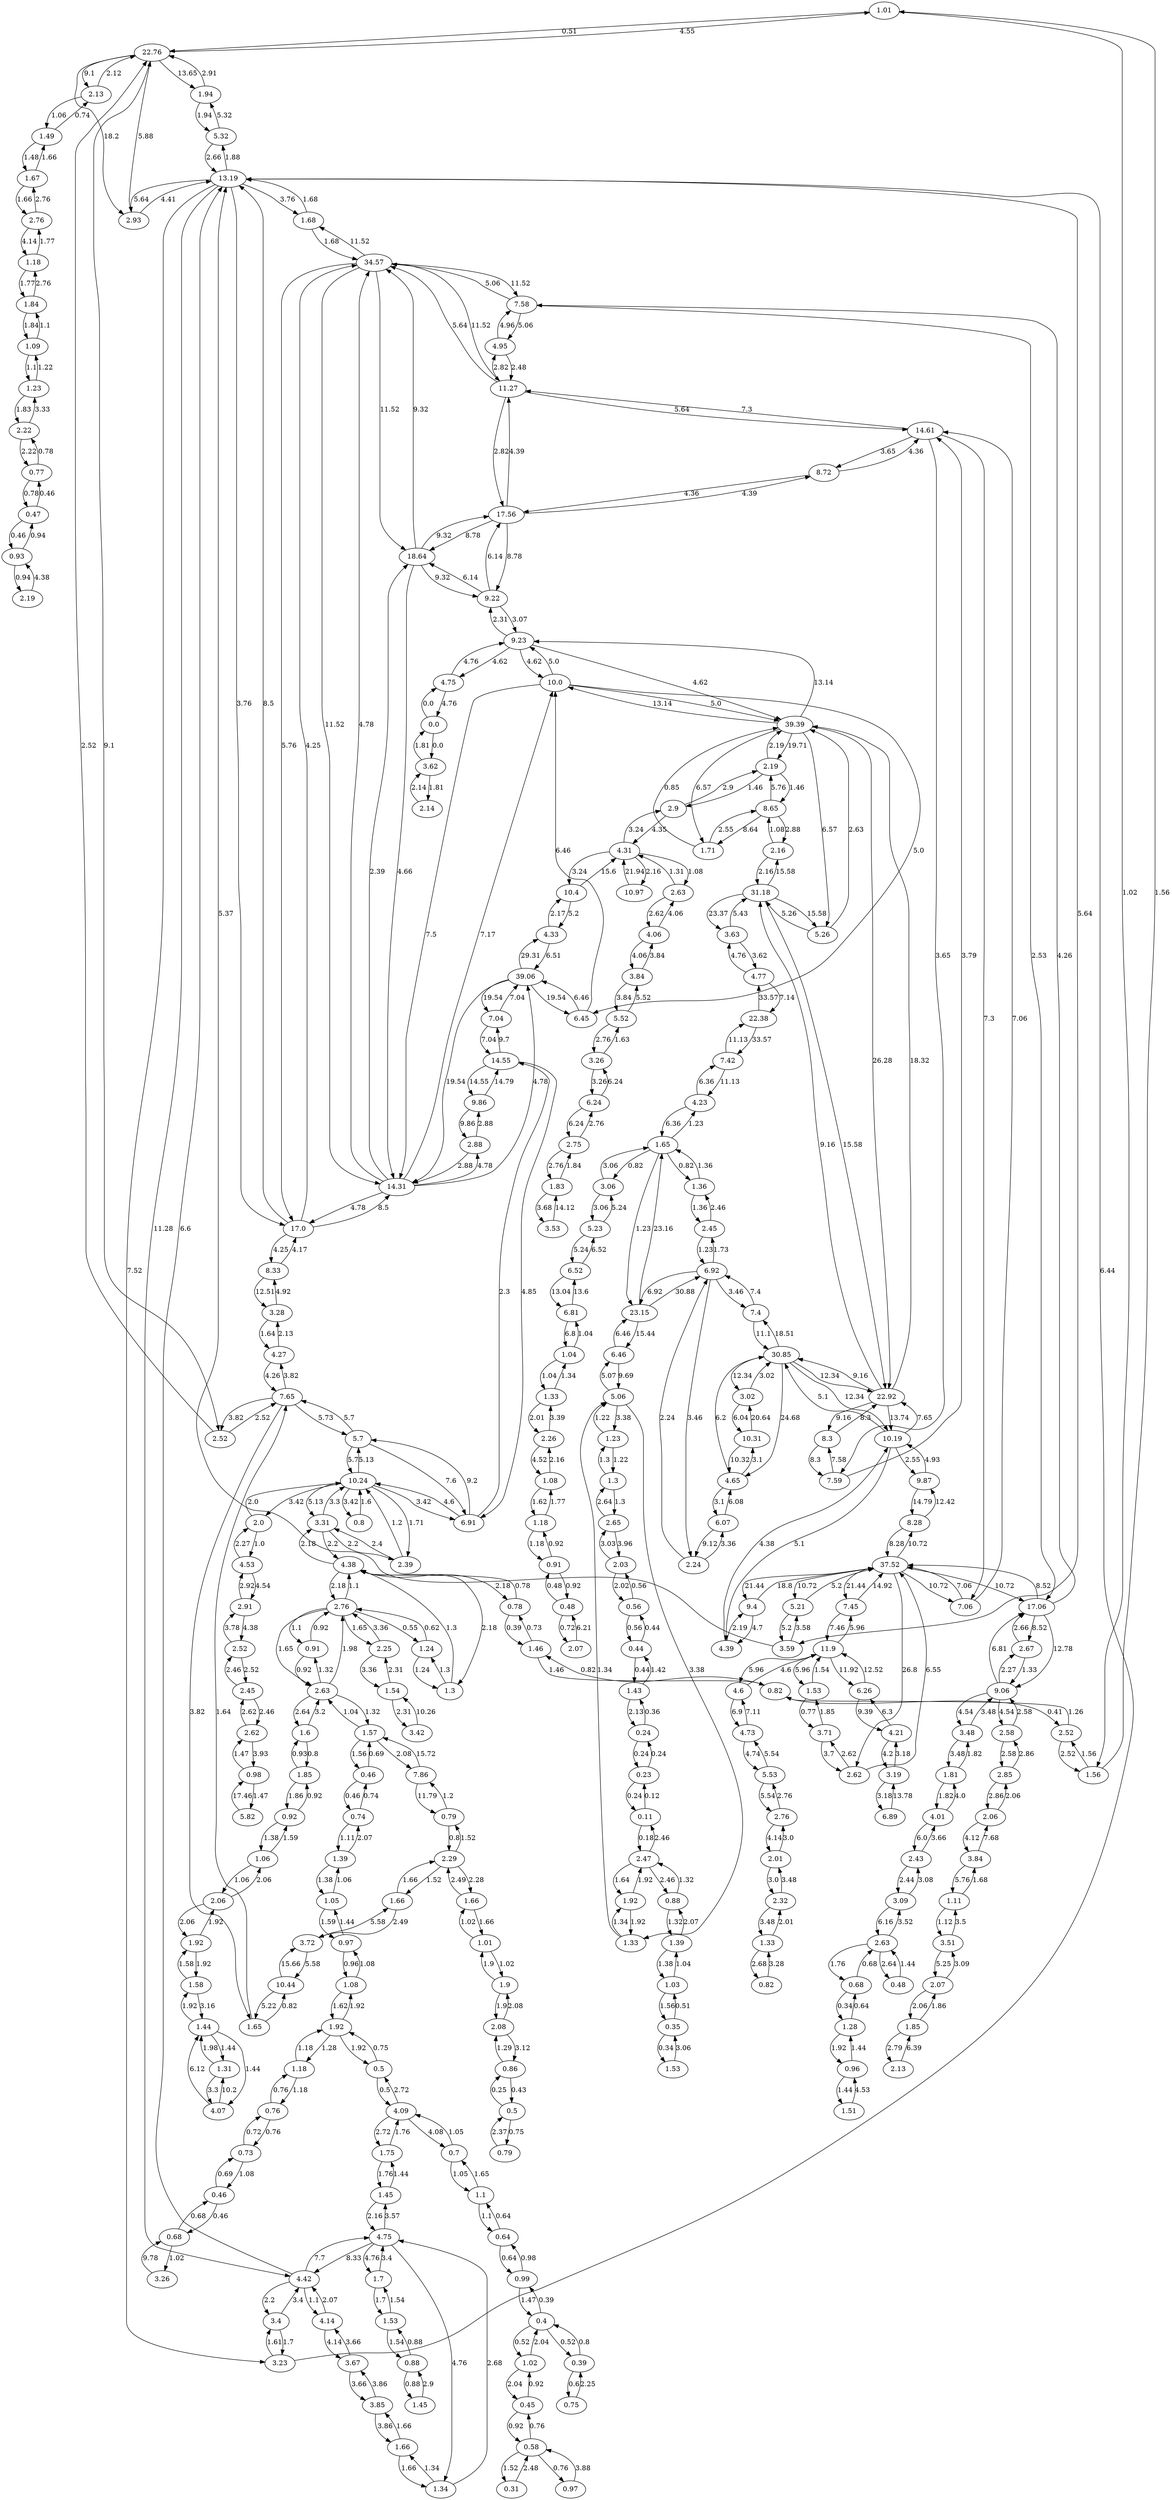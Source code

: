 strict digraph "" {
217 [label="1.01", exit="1.04", popularity=2, pos="-56.4,15455.7!"];
214 [label="0.11", exit="0.11", popularity=2, pos="13.17,15485.13!"];
212 [label="3.42", exit="4.05", popularity=1, pos="-90.39,15438.99!"];
213 [label="1.02", exit="1.01", popularity=2, pos="-141.99,15492.12!"];
210 [label="1.3", exit="1.33", popularity=2, pos="13.62,15472.89!"];
211 [label="1.68", exit="2.09", popularity=2, pos="-43.98,15457.02!"];
165 [label="0.48", exit="0.61", popularity=1, pos="-63.09,15482.46!"];
264 [label="2.76", exit="3.07", popularity=5, pos="-76.41,15448.53!"];
265 [label="4.73", exit="5.07", popularity=2, pos="-30.84,15477.12!"];
178 [label="1.75", exit="1.83", popularity=2, pos="-95.52,15473.52!"];
219 [label="0.73", exit="0.84", popularity=2, pos="-126.39,15471.45!"];
133 [label="2.88", exit="3.19", popularity=2, pos="-45.81,15450.81!"];
91 [label="0.44", exit="0.48", popularity=2, pos="27.36,15478.8!"];
131 [label="2.06", exit="2.21", popularity=2, pos="-106.92,15441.99!"];
130 [label="1.92", exit="1.99", popularity=2, pos="-109.95,15441.39!"];
137 [label="1.18", exit="1.14", popularity=2, pos="-67.5,15459.12!"];
136 [label="2.19", exit="2.33", popularity=3, pos="-31.59,15446.52!"];
129 [label="0.91", exit="1.07", popularity=2, pos="65.52,15466.17!"];
139 [label="3.48", exit="3.73", popularity=2, pos="-42.06,15465.21!"];
138 [label="0.8", exit="0.94", popularity=1, pos="-63.18,15449.49!"];
93 [label="2.63", exit="2.86", popularity=3, pos="-57.96,15480.36!"];
24 [label="7.4", exit="7.69", popularity=2, pos="-16.47,15458.1!"];
25 [label="0.0", exit="0.0", popularity=2, pos="-30.93,15453.6!"];
26 [label="3.19", exit="3.28", popularity=2, pos="-12.51,15476.01!"];
92 [label="9.4", exit="9.62", popularity=2, pos="-31.59,15456.09!"];
21 [label="1.33", exit="1.43", popularity=2, pos="38.1,15462.09!"];
22 [label="2.85", exit="2.9", popularity=2, pos="-49.26,15465.12!"];
23 [label="3.63", exit="3.75", popularity=2, pos="-19.11,15449.37!"];
160 [label="4.6", exit="4.61", popularity=2, pos="-28.74,15471.36!"];
198 [label="1.1", exit="1.2", popularity=2, pos="-114.15,15477.78!"];
28 [label="17.0", exit="19.02", popularity=4, pos="-44.82,15454.26!"];
29 [label="2.16", exit="2.41", popularity=2, pos="-28.29,15450.33!"];
94 [label="4.42", exit="4.55", popularity=4, pos="-54.09,15464.16!"];
289 [label="4.14", exit="4.09", popularity=2, pos="-57.18,15464.07!"];
288 [label="1.65", exit="1.77", popularity=4, pos="1.68,15458.61!"];
221 [label="0.76", exit="0.84", popularity=2, pos="-123.75,15471.96!"];
281 [label="4.75", exit="4.91", popularity=4, pos="-83.85,15469.05!"];
280 [label="2.22", exit="2.34", popularity=2, pos="-88.89,15465.57!"];
163 [label="5.32", exit="6.08", popularity=2, pos="-48.93,15456.75!"];
285 [label="0.79", exit="0.83", popularity=2, pos="-84.27,15455.4!"];
284 [label="10.0", exit="10.77", popularity=4, pos="-37.62,15450.3!"];
287 [label="0.68", exit="0.69", popularity=2, pos="-56.49,15482.85!"];
286 [label="2.0", exit="2.25", popularity=2, pos="-58.59,15446.16!"];
10 [label="1.53", exit="1.54", popularity=2, pos="-31.77,15467.58!"];
263 [label="1.81", exit="1.74", popularity=2, pos="-41.22,15467.01!"];
262 [label="10.31", exit="11.27", popularity=2, pos="-22.98,15452.94!"];
122 [label="5.7", exit="6.29", popularity=3, pos="-57.75,15450.27!"];
12 [label="5.52", exit="5.94", popularity=2, pos="-45.75,15432.93!"];
267 [label="0.48", exit="0.51", popularity=2, pos="70.29,15467.46!"];
266 [label="2.07", exit="2.49", popularity=1, pos="75.3,15467.7!"];
126 [label="14.61", exit="17.37", popularity=4, pos="-36.0,15455.22!"];
127 [label="1.65", exit="1.72", popularity=2, pos="-61.8,15452.25!"];
128 [label="3.71", exit="4.34", popularity=2, pos="-33.96,15465.78!"];
2 [label="3.02", exit="3.21", popularity=2, pos="-22.65,15454.29!"];
269 [label="5.23", exit="5.79", popularity=2, pos="10.29,15460.56!"];
268 [label="1.04", exit="1.07", popularity=2, pos="30.42,15461.55!"];
118 [label="1.31", exit="1.15", popularity=2, pos="-134.28,15437.94!"];
59 [label="2.75", exit="2.83", popularity=2, pos="-53.34,15425.4!"];
58 [label="2.07", exit="2.06", popularity=2, pos="-75.06,15478.65!"];
132 [label="1.58", exit="1.6", popularity=2, pos="-115.65,15442.02!"];
55 [label="2.63", exit="3.19", popularity=2, pos="-38.97,15439.47!"];
54 [label="4.06", exit="4.99", popularity=2, pos="-41.52,15438.54!"];
57 [label="0.82", exit="0.9", popularity=1, pos="-44.88,15495.51!"];
56 [label="3.84", exit="3.98", popularity=2, pos="-44.4,15435.81!"];
51 [label="0.23", exit="0.23", popularity=2, pos="22.65,15485.31!"];
50 [label="0.31", exit="0.31", popularity=1, pos="-183.3,15511.56!"];
53 [label="0.45", exit="0.46", popularity=2, pos="-155.49,15496.29!"];
52 [label="0.91", exit="1.06", popularity=2, pos="-80.34,15448.38!"];
298 [label="5.82", exit="5.93", popularity=1, pos="-61.92,15426.42!"];
299 [label="0.98", exit="1.02", popularity=2, pos="-59.76,15430.29!"];
296 [label="3.85", exit="3.96", popularity=2, pos="-66.45,15464.76!"];
297 [label="1.84", exit="2.08", popularity=2, pos="-74.34,15459.78!"];
294 [label="6.07", exit="6.55", popularity=2, pos="-18.36,15455.82!"];
295 [label="3.72", exit="4.02", popularity=2, pos="-67.17,15453.6!"];
292 [label="2.39", exit="2.24", popularity=2, pos="-61.95,15447.21!"];
293 [label="0.79", exit="0.85", popularity=1, pos="-131.28,15470.88!"];
290 [label="0.5", exit="0.57", popularity=2, pos="-105.99,15473.85!"];
146 [label="9.86", exit="10.84", popularity=2, pos="-48.21,15450.45!"];
199 [label="3.06", exit="3.28", popularity=2, pos="5.16,15459.39!"];
179 [label="0.99", exit="0.99", popularity=2, pos="-127.2,15483.33!"];
134 [label="0.46", exit="0.52", popularity=2, pos="-132.63,15468.57!"];
195 [label="1.01", exit="1.07", popularity=2, pos="-96.96,15460.98!"];
194 [label="2.91", exit="3.03", popularity=2, pos="-60.33,15442.59!"];
197 [label="4.33", exit="4.46", popularity=2, pos="-40.02,15446.79!"];
196 [label="18.64", exit="21.94", popularity=4, pos="-40.26,15452.94!"];
191 [label="34.57", exit="42.53", popularity=6, pos="-42.45,15454.5!"];
190 [label="2.9", exit="2.95", popularity=2, pos="-33.9,15444.57!"];
193 [label="0.74", exit="0.85", popularity=2, pos="-85.23,15458.1!"];
192 [label="22.76", exit="23.71", popularity=5, pos="-52.65,15454.62!"];
115 [label="4.09", exit="4.66", popularity=3, pos="-100.98,15473.79!"];
114 [label="2.19", exit="2.28", popularity=1, pos="-100.53,15477.75!"];
88 [label="1.53", exit="1.57", popularity=1, pos="34.17,15508.11!"];
89 [label="17.06", exit="18.26", popularity=4, pos="-40.11,15458.46!"];
274 [label="1.23", exit="1.35", popularity=2, pos="8.64,15473.25!"];
110 [label="4.38", exit="4.51", popularity=4, pos="-67.53,15448.08!"];
113 [label="1.09", exit="1.19", popularity=2, pos="-77.25,15460.86!"];
112 [label="1.66", exit="1.7", popularity=2, pos="-87.99,15459.06!"];
278 [label="39.39", exit="44.74", popularity=6, pos="-34.29,15451.08!"];
83 [label="2.93", exit="3.01", popularity=2, pos="-51.0,15456.09!"];
80 [label="2.45", exit="2.48", popularity=2, pos="-63.36,15437.58!"];
81 [label="2.13", exit="2.24", popularity=1, pos="-82.5,15484.11!"];
119 [label="3.51", exit="3.5", popularity=2, pos="-67.77,15474.87!"];
87 [label="9.23", exit="10.56", popularity=4, pos="-36.69,15452.22!"];
84 [label="8.65", exit="9.07", popularity=3, pos="-30.03,15448.29!"];
85 [label="1.18", exit="1.26", popularity=2, pos="59.31,15464.88!"];
117 [label="4.07", exit="3.65", popularity=2, pos="-135.72,15441.39!"];
140 [label="0.93", exit="1.01", popularity=2, pos="-94.86,15474.48!"];
108 [label="2.25", exit="2.14", popularity=2, pos="-82.62,15447.45!"];
256 [label="3.26", exit="3.3", popularity=2, pos="-47.94,15430.83!"];
206 [label="1.53", exit="1.64", popularity=2, pos="-85.83,15478.26!"];
226 [label="1.46", exit="1.54", popularity=2, pos="-67.95,15451.74!"];
257 [label="6.24", exit="6.8", popularity=2, pos="-50.4,15428.25!"];
35 [label="10.97", exit="11.54", popularity=1, pos="-34.35,15438.81!"];
3 [label="4.65", exit="4.51", popularity=3, pos="-21.78,15454.62!"];
7 [label="8.28", exit="9.5", popularity=2, pos="-31.74,15459.66!"];
170 [label="2.67", exit="1.64", popularity=2, pos="-41.61,15460.26!"];
300 [label="2.47", exit="2.42", popularity=3, pos="10.23,15482.1!"];
301 [label="1.28", exit="1.4", popularity=2, pos="-55.68,15485.37!"];
302 [label="5.53", exit="5.82", popularity=2, pos="-32.91,15479.25!"];
245 [label="1.23", exit="1.36", popularity=2, pos="-82.77,15463.17!"];
244 [label="4.31", exit="4.02", popularity=4, pos="-36.9,15441.69!"];
247 [label="6.45", exit="7.05", popularity=2, pos="-40.05,15449.82!"];
109 [label="1.43", exit="1.52", popularity=2, pos="27.99,15480.9!"];
241 [label="1.24", exit="1.28", popularity=2, pos="-73.77,15448.5!"];
240 [label="1.92", exit="2.48", popularity=2, pos="8.25,15477.51!"];
243 [label="2.24", exit="2.14", popularity=2, pos="-14.1,15456.63!"];
242 [label="1.45", exit="1.57", popularity=1, pos="-90.84,15485.82!"];
102 [label="4.95", exit="5.67", popularity=2, pos="-40.41,15456.15!"];
103 [label="0.24", exit="0.24", popularity=2, pos="27.69,15483.96!"];
100 [label="3.84", exit="3.97", popularity=2, pos="-58.23,15471.72!"];
101 [label="0.78", exit="0.82", popularity=2, pos="-68.01,15450.54!"];
249 [label="8.3", exit="8.78", popularity=2, pos="-29.19,15454.38!"];
248 [label="3.23", exit="3.52", popularity=2, pos="-52.2,15460.41!"];
104 [label="3.59", exit="3.58", popularity=2, pos="-43.17,15457.14!"];
105 [label="1.9", exit="2.05", popularity=2, pos="-103.68,15462.69!"];
39 [label="2.62", exit="2.65", popularity=2, pos="-35.64,15464.43!"];
38 [label="1.85", exit="1.94", popularity=2, pos="-79.23,15480.84!"];
33 [label="2.45", exit="2.63", popularity=2, pos="-7.41,15458.07!"];
31 [label="2.76", exit="2.83", popularity=2, pos="-37.29,15482.13!"];
30 [label="0.92", exit="0.97", popularity=2, pos="-97.5,15448.68!"];
37 [label="0.88", exit="0.97", popularity=2, pos="14.13,15487.98!"];
36 [label="1.36", exit="1.39", popularity=2, pos="-3.57,15457.44!"];
177 [label="2.08", exit="2.2", popularity=2, pos="-110.61,15464.49!"];
34 [label="1.11", exit="1.1", popularity=2, pos="-64.08,15472.98!"];
246 [label="23.15", exit="25.42", popularity=3, pos="-1.26,15462.48!"];
223 [label="6.26", exit="6.27", popularity=2, pos="-22.47,15474.66!"];
169 [label="3.53", exit="3.67", popularity=1, pos="-58.44,15420.66!"];
176 [label="1.85", exit="1.94", popularity=2, pos="-94.26,15449.85!"];
60 [label="8.72", exit="11.56", popularity=2, pos="-37.29,15453.87!"];
258 [label="11.27", exit="12.72", popularity=4, pos="-39.3,15454.95!"];
259 [label="4.21", exit="4.65", popularity=2, pos="-17.82,15476.46!"];
66 [label="1.08", exit="1.14", popularity=2, pos="49.65,15463.29!"];
67 [label="2.26", exit="2.45", popularity=2, pos="44.07,15462.51!"];
68 [label="1.03", exit="1.09", popularity=2, pos="25.14,15493.65!"];
253 [label="3.4", exit="3.51", popularity=2, pos="-52.14,15462.96!"];
250 [label="0.97", exit="1.04", popularity=2, pos="-100.98,15467.07!"];
251 [label="1.05", exit="1.01", popularity=2, pos="-94.68,15465.21!"];
173 [label="2.03", exit="1.89", popularity=2, pos="26.97,15472.68!"];
172 [label="1.34", exit="1.36", popularity=2, pos="-75.09,15466.26!"];
254 [label="4.75", exit="5.25", popularity=2, pos="-34.23,15453.33!"];
255 [label="0.35", exit="0.39", popularity=2, pos="30.99,15501.51!"];
222 [label="7.06", exit="7.67", popularity=2, pos="-37.32,15456.9!"];
271 [label="10.4", exit="10.47", popularity=2, pos="-37.59,15445.83!"];
180 [label="0.64", exit="0.65", popularity=2, pos="-122.76,15480.12!"];
107 [label="14.31", exit="17.42", popularity=6, pos="-42.84,15452.01!"];
182 [label="0.46", exit="0.47", popularity=2, pos="-86.61,15455.25!"];
183 [label="7.42", exit="8.28", popularity=2, pos="1.17,15450.15!"];
96 [label="4.53", exit="5.03", popularity=2, pos="-58.5,15444.12!"];
181 [label="2.29", exit="2.36", popularity=3, pos="-77.91,15457.11!"];
186 [label="7.65", exit="9.71", popularity=4, pos="-59.01,15452.82!"];
187 [label="1.33", exit="1.42", popularity=2, pos="-39.54,15494.28!"];
184 [label="0.7", exit="0.73", popularity=2, pos="-108.78,15475.38!"];
185 [label="0.77", exit="0.8", popularity=2, pos="-91.02,15468.63!"];
188 [label="9.87", exit="11.17", popularity=2, pos="-26.19,15457.89!"];
189 [label="1.06", exit="1.09", popularity=2, pos="-105.66,15444.39!"];
273 [label="6.89", exit="7.42", popularity=1, pos="-5.85,15474.9!"];
6 [label="0.97", exit="1.13", popularity=1, pos="-182.1,15502.08!"];
142 [label="3.67", exit="3.85", popularity=2, pos="-61.41,15464.13!"];
99 [label="6.91", exit="7.25", popularity=3, pos="-54.87,15448.35!"];
98 [label="2.65", exit="2.83", popularity=2, pos="19.89,15472.95!"];
168 [label="0.4", exit="0.43", popularity=3, pos="-129.6,15488.82!"];
8 [label="4.01", exit="4.07", popularity=2, pos="-40.59,15469.59!"];
229 [label="1.33", exit="1.27", popularity=2, pos="6.48,15474.24!"];
228 [label="7.04", exit="7.9", popularity=2, pos="-46.95,15447.72!"];
164 [label="6.92", exit="7.1", popularity=4, pos="-9.96,15457.47!"];
90 [label="5.21", exit="5.68", popularity=2, pos="-40.77,15457.8!"];
225 [label="10.44", exit="11.16", popularity=2, pos="-65.61,15451.38!"];
167 [label="10.19", exit="11.03", popularity=4, pos="-26.58,15455.58!"];
95 [label="11.9", exit="12.39", popularity=4, pos="-31.95,15469.26!"];
161 [label="3.62", exit="3.8", popularity=2, pos="-28.2,15453.66!"];
162 [label="8.33", exit="8.55", popularity=2, pos="-47.58,15454.08!"];
220 [label="0.5", exit="0.5", popularity=2, pos="-123.09,15468.18!"];
11 [label="13.19", exit="13.82", popularity=7, pos="-47.13,15456.78!"];
270 [label="3.26", exit="3.65", popularity=1, pos="-143.58,15463.89!"];
13 [label="22.92", exit="24.89", popularity=5, pos="-26.58,15453.99!"];
282 [label="1.56", exit="1.47", popularity=2, pos="-60.33,15456.3!"];
15 [label="6.81", exit="7.14", popularity=2, pos="24.3,15461.88!"];
14 [label="4.39", exit="4.84", popularity=2, pos="-29.37,15456.12!"];
17 [label="3.31", exit="3.22", popularity=3, pos="-64.17,15447.15!"];
16 [label="0.56", exit="0.6", popularity=2, pos="26.61,15475.68!"];
18 [label="2.52", exit="2.58", popularity=2, pos="-56.37,15453.63!"];
272 [label="39.06", exit="43.19", popularity=4, pos="-43.41,15448.95!"];
116 [label="1.44", exit="1.49", popularity=3, pos="-126.81,15440.07!"];
111 [label="2.06", exit="2.25", popularity=2, pos="-53.4,15467.04!"];
204 [label="2.52", exit="2.82", popularity=2, pos="-62.67,15440.46!"];
151 [label="17.56", exit="21.22", popularity=4, pos="-38.43,15453.39!"];
150 [label="0.82", exit="0.88", popularity=2, pos="-65.16,15454.17!"];
153 [label="6.46", exit="6.83", popularity=2, pos="-1.59,15466.98!"];
276 [label="7.58", exit="8.11", popularity=3, pos="-41.52,15457.41!"];
154 [label="5.06", exit="5.39", popularity=3, pos="2.49,15470.49!"];
157 [label="31.18", exit="34.26", popularity=4, pos="-25.92,15451.56!"];
156 [label="30.85", exit="32.79", popularity=5, pos="-24.69,15455.34!"];
159 [label="1.49", exit="1.5", popularity=2, pos="-55.62,15459.0!"];
158 [label="1.39", exit="1.61", popularity=2, pos="16.74,15492.36!"];
62 [label="0.39", exit="0.43", popularity=2, pos="-132.36,15494.1!"];
277 [label="2.13", exit="2.18", popularity=2, pos="-55.05,15457.05!"];
82 [label="1.94", exit="2.12", popularity=2, pos="-50.37,15455.97!"];
238 [label="0.86", exit="0.9", popularity=2, pos="-119.64,15467.07!"];
239 [label="1.83", exit="1.92", popularity=2, pos="-57.57,15424.62!"];
279 [label="0.75", exit="0.82", popularity=1, pos="-125.31,15497.19!"];
234 [label="1.08", exit="1.2", popularity=2, pos="-105.63,15469.38!"];
235 [label="14.55", exit="16.06", popularity=3, pos="-52.14,15448.23!"];
236 [label="0.47", exit="0.49", popularity=2, pos="-92.43,15471.03!"];
230 [label="2.62", exit="2.64", popularity=2, pos="-61.98,15433.62!"];
231 [label="2.32", exit="2.59", popularity=2, pos="-38.4,15489.66!"];
232 [label="5.26", exit="5.8", popularity=2, pos="-31.56,15450.3!"];
233 [label="1.6", exit="1.73", popularity=2, pos="-92.16,15450.33!"];
123 [label="7.45", exit="8.81", popularity=2, pos="-31.2,15463.8!"];
48 [label="7.59", exit="8.44", popularity=2, pos="-33.33,15455.55!"];
49 [label="9.22", exit="10.3", popularity=3, pos="-37.41,15452.4!"];
46 [label="0.58", exit="0.6", popularity=3, pos="-168.3,15500.37!"];
47 [label="2.58", exit="2.35", popularity=2, pos="-46.14,15463.23!"];
44 [label="2.14", exit="1.9", popularity=1, pos="-27.12,15453.39!"];
45 [label="0.88", exit="0.94", popularity=2, pos="-88.41,15482.34!"];
42 [label="22.38", exit="24.21", popularity=2, pos="-6.27,15451.53!"];
43 [label="4.23", exit="4.48", popularity=2, pos="2.46,15454.41!"];
40 [label="9.06", exit="11.93", popularity=4, pos="-42.78,15461.76!"];
41 [label="4.77", exit="5.14", popularity=2, pos="-15.06,15449.46!"];
1 [label="2.63", exit="2.83", popularity=4, pos="-84.03,15450.84!"];
5 [label="1.39", exit="1.55", popularity=2, pos="-89.91,15462.21!"];
9 [label="2.01", exit="2.15", popularity=2, pos="-39.93,15484.92!"];
201 [label="1.45", exit="1.51", popularity=2, pos="-88.62,15471.6!"];
147 [label="2.52", exit="2.57", popularity=2, pos="-63.21,15455.16!"];
144 [label="1.7", exit="1.74", popularity=2, pos="-83.58,15475.38!"];
145 [label="37.52", exit="39.59", popularity=7, pos="-37.14,15459.24!"];
205 [label="2.76", exit="2.76", popularity=2, pos="-61.41,15460.23!"];
143 [label="1.67", exit="1.78", popularity=2, pos="-58.17,15460.53!"];
207 [label="4.27", exit="4.59", popularity=2, pos="-56.31,15453.21!"];
141 [label="1.54", exit="1.59", popularity=2, pos="-85.5,15443.1!"];
209 [label="1.92", exit="2.06", popularity=3, pos="-111.42,15472.59!"];
208 [label="1.3", exit="1.35", popularity=2, pos="-70.77,15448.26!"];
148 [label="1.71", exit="1.79", popularity=2, pos="-33.45,15449.73!"];
149 [label="3.28", exit="3.4", popularity=2, pos="-52.68,15453.57!"];
77 [label="3.09", exit="3.2", popularity=2, pos="-49.5,15476.22!"];
76 [label="1.66", exit="1.75", popularity=2, pos="-74.22,15455.04!"];
75 [label="1.18", exit="1.26", popularity=2, pos="-119.1,15472.95!"];
74 [label="10.24", exit="10.73", popularity=6, pos="-59.19,15447.6!"];
73 [label="1.57", exit="1.68", popularity=3, pos="-86.46,15453.03!"];
72 [label="7.86", exit="8.24", popularity=2, pos="-90.51,15454.56!"];
71 [label="1.66", exit="1.42", popularity=2, pos="-71.61,15465.6!"];
78 [label="6.52", exit="6.85", popularity=2, pos="15.54,15461.82!"];
121 [label="1.51", exit="1.63", popularity=1, pos="-58.29,15495.09!"];
260 [label="0.96", exit="1.02", popularity=2, pos="-53.73,15489.06!"];
124 [label="2.43", exit="2.55", popularity=2, pos="-43.74,15473.31!"];
125 [label="0.68", exit="0.72", popularity=2, pos="-134.97,15466.14!"];
217 -> 282  [layer=6, length="1.474", travel_time=2, travelers="0.51", label="1.02"];
217 -> 192  [layer=6, length="1.447", travel_time=1, travelers="0.51", label="0.51"];
214 -> 300  [layer=2, length="1.565", travel_time=3, travelers="0.06", label="0.18"];
214 -> 51  [layer=2, length="3.515", travel_time=2, travelers="0.06", label="0.12"];
212 -> 141  [layer=4, length="2.368", travel_time=3, travelers="3.42", label="10.26"];
213 -> 168  [layer=8, length="4.753", travel_time=4, travelers="0.51", label="2.04"];
213 -> 53  [layer=8, length="5.238", travel_time=4, travelers="0.51", label="2.04"];
210 -> 98  [layer=2, length="2.325", travel_time=2, travelers="0.65", label="1.3"];
210 -> 274  [layer=2, length="1.851", travel_time=2, travelers="0.65", label="1.3"];
211 -> 11  [layer=1, length="1.171", travel_time=2, travelers="0.84", label="1.68"];
211 -> 191  [layer=1, length="1.093", travel_time=2, travelers="0.84", label="1.68"];
165 -> 93  [layer=9, length="2.055", travel_time=3, travelers="0.48", label="1.44"];
264 -> 1  [layer=10, length="2.952", travel_time=3, travelers="0.55", label="1.65"];
264 -> 108  [layer=4, length="2.337", travel_time=3, travelers="0.55", label="1.65"];
264 -> 241  [layer=4, length="0.979", travel_time=1, travelers="0.55", label="0.55"];
264 -> 110  [layer=10, length="3.296", travel_time=2, travelers="0.55", label="1.1"];
264 -> 52  [layer=4, length="1.458", travel_time=2, travelers="0.55", label="1.1"];
265 -> 302  [layer=10, length="1.101", travel_time=2, travelers="2.37", label="4.74"];
265 -> 160  [layer=10, length="2.273", travel_time=3, travelers="2.37", label="7.11"];
178 -> 201  [layer=8, length="2.655", travel_time=2, travelers="0.88", label="1.76"];
178 -> 115  [layer=8, length="2.027", travel_time=2, travelers="0.88", label="1.76"];
219 -> 221  [layer=10, length="0.997", travel_time=2, travelers="0.36", label="0.72"];
219 -> 134  [layer=10, length="2.548", travel_time=3, travelers="0.36", label="1.08"];
133 -> 146  [layer=10, length="0.9", travel_time=2, travelers="1.44", label="2.88"];
133 -> 107  [layer=10, length="1.188", travel_time=2, travelers="1.44", label="2.88"];
91 -> 109  [layer=2, length="0.813", travel_time=2, travelers="0.22", label="0.44"];
91 -> 16  [layer=2, length="1.19", travel_time=2, travelers="0.22", label="0.44"];
131 -> 130  [layer=10, length="1.145", travel_time=2, travelers="1.03", label="2.06"];
131 -> 189  [layer=10, length="1.005", travel_time=2, travelers="1.03", label="2.06"];
130 -> 132  [layer=10, length="2.126", travel_time=2, travelers="0.96", label="1.92"];
130 -> 131  [layer=10, length="1.145", travel_time=2, travelers="0.96", label="1.92"];
137 -> 297  [layer=1, length="2.548", travel_time=3, travelers="0.59", label="1.77"];
137 -> 205  [layer=1, length="2.295", travel_time=3, travelers="0.59", label="1.77"];
136 -> 278  [layer=9, length="1.965", travel_time=3, travelers="0.73", label="2.19"];
136 -> 190  [layer=9, length="1.121", travel_time=2, travelers="0.73", label="1.46"];
136 -> 84  [layer=9, length="0.875", travel_time=2, travelers="0.73", label="1.46"];
129 -> 267  [layer=4, length="1.832", travel_time=2, travelers="0.46", label="0.92"];
129 -> 85  [layer=4, length="2.351", travel_time=2, travelers="0.46", label="0.92"];
139 -> 263  [layer=9, length="0.737", travel_time=2, travelers="1.74", label="3.48"];
139 -> 40  [layer=9, length="1.307", travel_time=2, travelers="1.74", label="3.48"];
138 -> 74  [layer=4, length="1.637", travel_time=2, travelers="0.8", label="1.6"];
93 -> 77  [layer=9, length="3.492", travel_time=4, travelers="0.88", label="3.52"];
93 -> 165  [layer=9, length="2.055", travel_time=3, travelers="0.88", label="2.64"];
93 -> 287  [layer=9, length="1.072", travel_time=2, travelers="0.88", label="1.76"];
24 -> 164  [layer=2, length="2.425", travel_time=2, travelers="3.7", label="7.4"];
24 -> 156  [layer=2, length="3.214", travel_time=3, travelers="3.7", label="11.1"];
25 -> 161  [layer=4, length="1.013", travel_time=1, travelers="0.0", label="0.0"];
25 -> 254  [layer=4, length="1.228", travel_time=2, travelers="0.0", label="0.0"];
26 -> 259  [layer=11, length="1.976", travel_time=2, travelers="1.59", label="3.18"];
26 -> 273  [layer=11, length="2.503", travel_time=2, travelers="1.59", label="3.18"];
92 -> 145  [layer=8, length="2.366", travel_time=4, travelers="4.7", label="18.8"];
92 -> 14  [layer=8, length="0.823", travel_time=1, travelers="4.7", label="4.7"];
21 -> 268  [layer=4, length="2.854", travel_time=2, travelers="0.67", label="1.34"];
21 -> 67  [layer=4, length="2.219", travel_time=3, travelers="0.67", label="2.01"];
22 -> 47  [layer=9, length="1.353", travel_time=2, travelers="1.43", label="2.86"];
22 -> 111  [layer=9, length="1.692", travel_time=2, travelers="1.43", label="2.86"];
23 -> 157  [layer=7, length="2.652", travel_time=3, travelers="1.81", label="5.43"];
23 -> 41  [layer=7, length="1.502", travel_time=2, travelers="1.81", label="3.62"];
160 -> 95  [layer=10, length="1.422", travel_time=2, travelers="2.3", label="4.6"];
160 -> 265  [layer=10, length="2.273", travel_time=3, travelers="2.3", label="6.9"];
198 -> 180  [layer=8, length="3.308", travel_time=2, travelers="0.55", label="1.1"];
198 -> 184  [layer=8, length="2.181", travel_time=3, travelers="0.55", label="1.65"];
28 -> 11  [layer=7, length="1.268", travel_time=2, travelers="4.25", label="8.5"];
28 -> 191  [layer=2, length="0.883", travel_time=1, travelers="4.25", label="4.25"];
28 -> 107  [layer=7, length="1.111", travel_time=2, travelers="4.25", label="8.5"];
28 -> 162  [layer=2, length="1.026", travel_time=1, travelers="4.25", label="4.25"];
29 -> 157  [layer=9, length="0.99", travel_time=2, travelers="1.08", label="2.16"];
29 -> 84  [layer=9, length="0.994", travel_time=1, travelers="1.08", label="1.08"];
94 -> 289  [layer=7, length="1.146", travel_time=1, travelers="1.1", label="1.1"];
94 -> 253  [layer=7, length="0.849", travel_time=2, travelers="1.1", label="2.2"];
94 -> 11  [layer=8, length="3.76", travel_time=6, travelers="1.1", label="6.6"];
94 -> 281  [layer=8, length="11.179", travel_time=7, travelers="1.1", label="7.7"];
289 -> 142  [layer=7, length="1.569", travel_time=2, travelers="2.07", label="4.14"];
289 -> 94  [layer=7, length="1.146", travel_time=1, travelers="2.07", label="2.07"];
288 -> 246  [layer=7, length="1.802", travel_time=3, travelers="0.41", label="1.23"];
288 -> 199  [layer=6, length="1.322", travel_time=2, travelers="0.41", label="0.82"];
288 -> 36  [layer=6, length="1.994", travel_time=2, travelers="0.41", label="0.82"];
288 -> 43  [layer=7, length="1.584", travel_time=3, travelers="0.41", label="1.23"];
221 -> 75  [layer=10, length="1.763", travel_time=2, travelers="0.38", label="0.76"];
221 -> 219  [layer=10, length="0.997", travel_time=2, travelers="0.38", label="0.76"];
281 -> 201  [layer=8, length="2.005", travel_time=3, travelers="1.19", label="3.57"];
281 -> 144  [layer=7, length="2.349", travel_time=4, travelers="1.19", label="4.76"];
281 -> 172  [layer=7, length="3.408", travel_time=4, travelers="1.19", label="4.76"];
281 -> 94  [layer=8, length="11.179", travel_time=7, travelers="1.19", label="8.33"];
280 -> 245  [layer=1, length="2.437", travel_time=3, travelers="1.11", label="3.33"];
280 -> 185  [layer=1, length="1.382", travel_time=2, travelers="1.11", label="2.22"];
163 -> 11  [layer=1, length="0.668", travel_time=1, travelers="2.66", label="2.66"];
163 -> 82  [layer=1, length="0.608", travel_time=2, travelers="2.66", label="5.32"];
285 -> 181  [layer=2, length="2.442", travel_time=2, travelers="0.4", label="0.8"];
285 -> 72  [layer=2, length="2.334", travel_time=3, travelers="0.4", label="1.2"];
284 -> 278  [layer=7, length="1.268", travel_time=2, travelers="2.5", label="5.0"];
284 -> 247  [layer=4, length="0.919", travel_time=2, travelers="2.5", label="5.0"];
284 -> 87  [layer=4, length="0.791", travel_time=2, travelers="2.5", label="5.0"];
284 -> 107  [layer=7, length="2.036", travel_time=3, travelers="2.5", label="7.5"];
287 -> 301  [layer=9, length="0.982", travel_time=1, travelers="0.34", label="0.34"];
287 -> 93  [layer=9, length="1.072", travel_time=2, travelers="0.34", label="0.68"];
286 -> 74  [layer=4, length="0.579", travel_time=2, travelers="1.0", label="2.0"];
286 -> 96  [layer=4, length="0.757", travel_time=1, travelers="1.0", label="1.0"];
10 -> 128  [layer=10, length="1.051", travel_time=1, travelers="0.77", label="0.77"];
10 -> 95  [layer=10, length="0.627", travel_time=2, travelers="0.77", label="1.54"];
263 -> 8  [layer=9, length="0.985", travel_time=2, travelers="0.91", label="1.82"];
263 -> 139  [layer=9, length="0.737", travel_time=2, travelers="0.91", label="1.82"];
262 -> 3  [layer=4, length="0.766", travel_time=2, travelers="5.16", label="10.32"];
262 -> 2  [layer=3, length="0.516", travel_time=4, travelers="5.16", label="20.64"];
122 -> 99  [layer=3, length="1.283", travel_time=4, travelers="1.9", label="7.6"];
122 -> 74  [layer=4, length="1.125", travel_time=3, travelers="1.9", label="5.7"];
122 -> 186  [layer=4, length="1.055", travel_time=3, travelers="1.9", label="5.7"];
12 -> 56  [layer=9, length="1.179", travel_time=2, travelers="2.76", label="5.52"];
12 -> 256  [layer=9, length="1.125", travel_time=1, travelers="2.76", label="2.76"];
267 -> 129  [layer=4, length="1.832", travel_time=2, travelers="0.24", label="0.48"];
267 -> 266  [layer=4, length="1.86", travel_time=3, travelers="0.24", label="0.72"];
266 -> 267  [layer=4, length="1.86", travel_time=3, travelers="2.07", label="6.21"];
126 -> 60  [layer=10, length="0.693", travel_time=1, travelers="3.65", label="3.65"];
126 -> 258  [layer=2, length="1.228", travel_time=2, travelers="3.65", label="7.3"];
126 -> 222  [layer=10, length="0.792", travel_time=2, travelers="3.65", label="7.3"];
126 -> 48  [layer=2, length="0.998", travel_time=1, travelers="3.65", label="3.65"];
127 -> 225  [layer=2, length="1.449", travel_time=1, travelers="0.82", label="0.82"];
127 -> 186  [layer=2, length="1.056", travel_time=2, travelers="0.82", label="1.64"];
128 -> 10  [layer=10, length="1.051", travel_time=1, travelers="1.85", label="1.85"];
128 -> 39  [layer=10, length="0.799", travel_time=2, travelers="1.85", label="3.7"];
2 -> 262  [layer=3, length="0.516", travel_time=4, travelers="1.51", label="6.04"];
2 -> 156  [layer=8, length="0.851", travel_time=2, travelers="1.51", label="3.02"];
269 -> 199  [layer=6, length="1.951", travel_time=2, travelers="2.62", label="5.24"];
269 -> 78  [layer=6, length="2.002", travel_time=2, travelers="2.62", label="5.24"];
268 -> 15  [layer=4, length="2.272", travel_time=2, travelers="0.52", label="1.04"];
268 -> 21  [layer=4, length="2.854", travel_time=2, travelers="0.52", label="1.04"];
118 -> 117  [layer=10, length="1.386", travel_time=5, travelers="0.66", label="3.3"];
118 -> 116  [layer=10, length="2.88", travel_time=3, travelers="0.66", label="1.98"];
59 -> 239  [layer=9, length="1.595", travel_time=2, travelers="1.38", label="2.76"];
59 -> 257  [layer=9, length="1.518", travel_time=2, travelers="1.38", label="2.76"];
58 -> 38  [layer=9, length="1.746", travel_time=2, travelers="1.03", label="2.06"];
58 -> 119  [layer=9, length="3.044", travel_time=3, travelers="1.03", label="3.09"];
132 -> 130  [layer=10, length="2.126", travel_time=2, travelers="0.79", label="1.58"];
132 -> 116  [layer=10, length="4.2", travel_time=4, travelers="0.79", label="3.16"];
55 -> 244  [layer=9, length="1.126", travel_time=1, travelers="1.31", label="1.31"];
55 -> 54  [layer=9, length="1.007", travel_time=2, travelers="1.31", label="2.62"];
54 -> 55  [layer=9, length="1.007", travel_time=2, travelers="2.03", label="4.06"];
54 -> 56  [layer=9, length="1.471", travel_time=2, travelers="2.03", label="4.06"];
57 -> 187  [layer=10, length="2.032", travel_time=4, travelers="0.82", label="3.28"];
56 -> 54  [layer=9, length="1.471", travel_time=2, travelers="1.92", label="3.84"];
56 -> 12  [layer=9, length="1.179", travel_time=2, travelers="1.92", label="3.84"];
51 -> 103  [layer=2, length="1.934", travel_time=2, travelers="0.12", label="0.24"];
51 -> 214  [layer=2, length="3.515", travel_time=2, travelers="0.12", label="0.24"];
50 -> 46  [layer=8, length="6.937", travel_time=8, travelers="0.31", label="2.48"];
53 -> 46  [layer=8, length="4.984", travel_time=4, travelers="0.23", label="0.92"];
53 -> 213  [layer=8, length="5.238", travel_time=4, travelers="0.23", label="0.92"];
52 -> 1  [layer=4, length="1.644", travel_time=2, travelers="0.46", label="0.92"];
52 -> 264  [layer=4, length="1.458", travel_time=2, travelers="0.46", label="0.92"];
298 -> 299  [layer=4, length="1.643", travel_time=3, travelers="5.82", label="17.46"];
299 -> 230  [layer=4, length="1.484", travel_time=3, travelers="0.49", label="1.47"];
299 -> 298  [layer=4, length="1.643", travel_time=3, travelers="0.49", label="1.47"];
296 -> 142  [layer=7, length="1.883", travel_time=2, travelers="1.93", label="3.86"];
296 -> 71  [layer=7, length="1.938", travel_time=2, travelers="1.93", label="3.86"];
297 -> 137  [layer=1, length="2.548", travel_time=3, travelers="0.92", label="2.76"];
297 -> 113  [layer=1, length="1.151", travel_time=2, travelers="0.92", label="1.84"];
294 -> 3  [layer=6, length="1.344", travel_time=2, travelers="3.04", label="6.08"];
294 -> 243  [layer=6, length="1.608", travel_time=3, travelers="3.04", label="9.12"];
295 -> 76  [layer=2, length="2.668", travel_time=3, travelers="1.86", label="5.58"];
295 -> 225  [layer=2, length="1.006", travel_time=3, travelers="1.86", label="5.58"];
292 -> 74  [layer=4, length="1.034", travel_time=1, travelers="1.2", label="1.2"];
292 -> 17  [layer=4, length="0.824", travel_time=2, travelers="1.2", label="2.4"];
293 -> 220  [layer=2, length="3.197", travel_time=3, travelers="0.79", label="2.37"];
290 -> 115  [layer=8, length="1.858", travel_time=2, travelers="0.25", label="0.5"];
290 -> 209  [layer=8, length="2.067", travel_time=3, travelers="0.25", label="0.75"];
146 -> 133  [layer=10, length="0.9", travel_time=2, travelers="4.93", label="9.86"];
146 -> 235  [layer=10, length="1.673", travel_time=3, travelers="4.93", label="14.79"];
199 -> 288  [layer=6, length="1.322", travel_time=2, travelers="1.53", label="3.06"];
199 -> 269  [layer=6, length="1.951", travel_time=2, travelers="1.53", label="3.06"];
179 -> 180  [layer=8, length="2.031", travel_time=2, travelers="0.49", label="0.98"];
179 -> 168  [layer=8, length="2.221", travel_time=3, travelers="0.49", label="1.47"];
134 -> 125  [layer=10, length="1.251", travel_time=2, travelers="0.23", label="0.46"];
134 -> 219  [layer=10, length="2.548", travel_time=3, travelers="0.23", label="0.69"];
195 -> 112  [layer=2, length="3.401", travel_time=2, travelers="0.51", label="1.02"];
195 -> 105  [layer=2, length="2.571", travel_time=2, travelers="0.51", label="1.02"];
194 -> 204  [layer=4, length="1.173", travel_time=3, travelers="1.46", label="4.38"];
194 -> 96  [layer=4, length="0.885", travel_time=2, travelers="1.46", label="2.92"];
197 -> 271  [layer=11, length="0.969", travel_time=1, travelers="2.17", label="2.17"];
197 -> 272  [layer=11, length="1.49", travel_time=3, travelers="2.17", label="6.51"];
196 -> 151  [layer=10, length="0.699", travel_time=2, travelers="4.66", label="9.32"];
196 -> 191  [layer=1, length="0.997", travel_time=2, travelers="4.66", label="9.32"];
196 -> 107  [layer=10, length="1.017", travel_time=1, travelers="4.66", label="4.66"];
196 -> 49  [layer=1, length="1.076", travel_time=2, travelers="4.66", label="9.32"];
191 -> 211  [layer=1, length="1.093", travel_time=2, travelers="5.76", label="11.52"];
191 -> 196  [layer=1, length="0.997", travel_time=2, travelers="5.76", label="11.52"];
191 -> 28  [layer=2, length="0.883", travel_time=1, travelers="5.76", label="5.76"];
191 -> 258  [layer=2, length="1.18", travel_time=2, travelers="5.76", label="11.52"];
191 -> 276  [layer=11, length="1.133", travel_time=2, travelers="5.76", label="11.52"];
191 -> 107  [layer=11, length="0.935", travel_time=2, travelers="5.76", label="11.52"];
190 -> 244  [layer=9, length="1.542", travel_time=3, travelers="1.45", label="4.35"];
190 -> 136  [layer=9, length="1.121", travel_time=2, travelers="1.45", label="2.9"];
193 -> 182  [layer=10, length="1.174", travel_time=2, travelers="0.37", label="0.74"];
193 -> 5  [layer=10, length="2.309", travel_time=3, travelers="0.37", label="1.11"];
192 -> 82  [layer=1, length="0.983", travel_time=3, travelers="4.55", label="13.65"];
192 -> 217  [layer=6, length="1.447", travel_time=1, travelers="4.55", label="4.55"];
192 -> 83  [layer=6, length="0.82", travel_time=4, travelers="4.55", label="18.2"];
192 -> 18  [layer=4, length="1.427", travel_time=2, travelers="4.55", label="9.1"];
192 -> 277  [layer=1, length="1.266", travel_time=2, travelers="4.55", label="9.1"];
115 -> 290  [layer=8, length="1.858", travel_time=2, travelers="1.36", label="2.72"];
115 -> 184  [layer=8, length="2.951", travel_time=3, travelers="1.36", label="4.08"];
115 -> 178  [layer=8, length="2.027", travel_time=2, travelers="1.36", label="2.72"];
114 -> 140  [layer=1, length="2.427", travel_time=2, travelers="2.19", label="4.38"];
88 -> 255  [layer=2, length="2.716", travel_time=2, travelers="1.53", label="3.06"];
89 -> 145  [layer=11, length="1.139", travel_time=2, travelers="4.26", label="8.52"];
89 -> 40  [layer=9, length="1.574", travel_time=3, travelers="4.26", label="12.78"];
89 -> 276  [layer=11, length="0.652", travel_time=1, travelers="4.26", label="4.26"];
89 -> 170  [layer=9, length="0.869", travel_time=2, travelers="4.26", label="8.52"];
274 -> 154  [layer=2, length="2.499", travel_time=2, travelers="0.61", label="1.22"];
274 -> 210  [layer=2, length="1.851", travel_time=2, travelers="0.61", label="1.22"];
110 -> 208  [layer=4, length="1.203", travel_time=2, travelers="1.09", label="2.18"];
110 -> 101  [layer=6, length="0.929", travel_time=2, travelers="1.09", label="2.18"];
110 -> 17  [layer=10, length="1.293", travel_time=2, travelers="1.09", label="2.18"];
110 -> 264  [layer=10, length="3.296", travel_time=2, travelers="1.09", label="2.18"];
113 -> 245  [layer=1, length="2.218", travel_time=2, travelers="0.55", label="1.1"];
113 -> 297  [layer=1, length="1.151", travel_time=2, travelers="0.55", label="1.1"];
112 -> 195  [layer=2, length="3.401", travel_time=2, travelers="0.83", label="1.66"];
112 -> 181  [layer=2, length="3.806", travel_time=3, travelers="0.83", label="2.49"];
278 -> 13  [layer=12, length="3.055", travel_time=4, travelers="6.57", label="26.28"];
278 -> 148  [layer=1, length="0.59", travel_time=1, travelers="6.57", label="6.57"];
278 -> 87  [layer=9, length="0.985", travel_time=2, travelers="6.57", label="13.14"];
278 -> 136  [layer=9, length="1.965", travel_time=3, travelers="6.57", label="19.71"];
278 -> 284  [layer=7, length="1.268", travel_time=2, travelers="6.57", label="13.14"];
278 -> 232  [layer=7, length="1.053", travel_time=1, travelers="6.57", label="6.57"];
83 -> 11  [layer=6, length="1.458", travel_time=3, travelers="1.47", label="4.41"];
83 -> 192  [layer=6, length="0.82", travel_time=4, travelers="1.47", label="5.88"];
80 -> 230  [layer=4, length="1.555", travel_time=2, travelers="1.23", label="2.46"];
80 -> 204  [layer=4, length="1.098", travel_time=2, travelers="1.23", label="2.46"];
81 -> 38  [layer=9, length="1.715", travel_time=3, travelers="2.13", label="6.39"];
119 -> 58  [layer=9, length="3.044", travel_time=3, travelers="1.75", label="5.25"];
119 -> 34  [layer=9, length="1.537", travel_time=2, travelers="1.75", label="3.5"];
87 -> 278  [layer=9, length="0.985", travel_time=2, travelers="2.31", label="4.62"];
87 -> 284  [layer=4, length="0.791", travel_time=2, travelers="2.31", label="4.62"];
87 -> 254  [layer=4, length="1.001", travel_time=2, travelers="2.31", label="4.62"];
87 -> 49  [layer=9, length="0.276", travel_time=1, travelers="2.31", label="2.31"];
84 -> 136  [layer=9, length="0.875", travel_time=2, travelers="2.88", label="5.76"];
84 -> 148  [layer=1, length="1.376", travel_time=3, travelers="2.88", label="8.64"];
84 -> 29  [layer=9, length="0.994", travel_time=1, travelers="2.88", label="2.88"];
85 -> 129  [layer=4, length="2.351", travel_time=2, travelers="0.59", label="1.18"];
85 -> 66  [layer=4, length="3.629", travel_time=3, travelers="0.59", label="1.77"];
117 -> 116  [layer=10, length="3.339", travel_time=3, travelers="2.04", label="6.12"];
117 -> 118  [layer=10, length="1.386", travel_time=5, travelers="2.04", label="10.2"];
140 -> 114  [layer=1, length="2.427", travel_time=2, travelers="0.47", label="0.94"];
140 -> 236  [layer=1, length="1.565", travel_time=2, travelers="0.47", label="0.94"];
108 -> 264  [layer=4, length="2.337", travel_time=3, travelers="1.12", label="3.36"];
108 -> 141  [layer=4, length="1.934", travel_time=3, travelers="1.12", label="3.36"];
256 -> 12  [layer=9, length="1.125", travel_time=1, travelers="1.63", label="1.63"];
256 -> 257  [layer=9, length="1.322", travel_time=2, travelers="1.63", label="3.26"];
206 -> 144  [layer=7, length="1.355", travel_time=2, travelers="0.77", label="1.54"];
206 -> 45  [layer=7, length="1.79", travel_time=2, travelers="0.77", label="1.54"];
226 -> 150  [layer=6, length="1.372", travel_time=2, travelers="0.73", label="1.46"];
226 -> 101  [layer=6, length="0.446", travel_time=1, travelers="0.73", label="0.73"];
257 -> 256  [layer=9, length="1.322", travel_time=2, travelers="3.12", label="6.24"];
257 -> 59  [layer=9, length="1.518", travel_time=2, travelers="3.12", label="6.24"];
35 -> 244  [layer=11, length="1.426", travel_time=2, travelers="10.97", label="21.94"];
3 -> 262  [layer=4, length="0.766", travel_time=2, travelers="1.55", label="3.1"];
3 -> 294  [layer=6, length="1.344", travel_time=2, travelers="1.55", label="3.1"];
3 -> 156  [layer=6, length="1.112", travel_time=4, travelers="1.55", label="6.2"];
7 -> 188  [layer=9, length="2.16", travel_time=3, travelers="4.14", label="12.42"];
7 -> 145  [layer=9, length="2.008", travel_time=2, travelers="4.14", label="8.28"];
170 -> 89  [layer=9, length="0.869", travel_time=2, travelers="1.33", label="2.66"];
170 -> 40  [layer=9, length="0.706", travel_time=1, travelers="1.33", label="1.33"];
300 -> 214  [layer=2, length="1.565", travel_time=3, travelers="0.82", label="2.46"];
300 -> 37  [layer=2, length="2.616", travel_time=3, travelers="0.82", label="2.46"];
300 -> 240  [layer=2, length="1.853", travel_time=2, travelers="0.82", label="1.64"];
301 -> 260  [layer=9, length="1.547", travel_time=3, travelers="0.64", label="1.92"];
301 -> 287  [layer=9, length="0.982", travel_time=1, travelers="0.64", label="0.64"];
302 -> 31  [layer=10, length="1.943", travel_time=2, travelers="2.77", label="5.54"];
302 -> 265  [layer=10, length="1.101", travel_time=2, travelers="2.77", label="5.54"];
245 -> 280  [layer=1, length="2.437", travel_time=3, travelers="0.61", label="1.83"];
245 -> 113  [layer=1, length="2.218", travel_time=2, travelers="0.61", label="1.22"];
244 -> 55  [layer=9, length="1.126", travel_time=1, travelers="1.08", label="1.08"];
244 -> 271  [layer=11, length="1.556", travel_time=3, travelers="1.08", label="3.24"];
244 -> 190  [layer=9, length="1.542", travel_time=3, travelers="1.08", label="3.24"];
244 -> 35  [layer=11, length="1.426", travel_time=2, travelers="1.08", label="2.16"];
247 -> 272  [layer=4, length="1.287", travel_time=2, travelers="3.23", label="6.46"];
247 -> 284  [layer=4, length="0.919", travel_time=2, travelers="3.23", label="6.46"];
109 -> 91  [layer=2, length="0.813", travel_time=2, travelers="0.71", label="1.42"];
109 -> 103  [layer=2, length="1.14", travel_time=3, travelers="0.71", label="2.13"];
241 -> 208  [layer=4, length="1.116", travel_time=2, travelers="0.62", label="1.24"];
241 -> 264  [layer=4, length="0.979", travel_time=1, travelers="0.62", label="0.62"];
240 -> 300  [layer=2, length="1.853", travel_time=2, travelers="0.96", label="1.92"];
240 -> 229  [layer=2, length="1.379", travel_time=2, travelers="0.96", label="1.92"];
243 -> 164  [layer=6, length="1.566", travel_time=2, travelers="1.12", label="2.24"];
243 -> 294  [layer=6, length="1.608", travel_time=3, travelers="1.12", label="3.36"];
242 -> 45  [layer=7, length="1.574", travel_time=2, travelers="1.45", label="2.9"];
102 -> 258  [layer=9, length="0.606", travel_time=1, travelers="2.48", label="2.48"];
102 -> 276  [layer=9, length="0.623", travel_time=2, travelers="2.48", label="4.96"];
103 -> 109  [layer=2, length="1.14", travel_time=3, travelers="0.12", label="0.36"];
103 -> 51  [layer=2, length="1.934", travel_time=2, travelers="0.12", label="0.24"];
100 -> 111  [layer=9, length="2.493", travel_time=4, travelers="1.92", label="7.68"];
100 -> 34  [layer=9, length="2.219", travel_time=3, travelers="1.92", label="5.76"];
101 -> 226  [layer=6, length="0.446", travel_time=1, travelers="0.39", label="0.39"];
101 -> 110  [layer=6, length="0.929", travel_time=2, travelers="0.39", label="0.78"];
249 -> 13  [layer=2, length="0.979", travel_time=2, travelers="4.15", label="8.3"];
249 -> 48  [layer=2, length="1.595", travel_time=2, travelers="4.15", label="8.3"];
248 -> 11  [layer=7, length="2.312", travel_time=4, travelers="1.61", label="6.44"];
248 -> 253  [layer=7, length="0.946", travel_time=1, travelers="1.61", label="1.61"];
104 -> 11  [layer=8, length="1.474", travel_time=3, travelers="1.79", label="5.37"];
104 -> 90  [layer=8, length="0.923", travel_time=2, travelers="1.79", label="3.58"];
105 -> 177  [layer=2, length="2.654", travel_time=2, travelers="0.95", label="1.9"];
105 -> 195  [layer=2, length="2.571", travel_time=2, travelers="0.95", label="1.9"];
39 -> 128  [layer=10, length="0.799", travel_time=2, travelers="1.31", label="2.62"];
39 -> 145  [layer=10, length="2.003", travel_time=5, travelers="1.31", label="6.55"];
38 -> 81  [layer=9, length="1.715", travel_time=3, travelers="0.93", label="2.79"];
38 -> 58  [layer=9, length="1.746", travel_time=2, travelers="0.93", label="1.86"];
33 -> 164  [layer=6, length="0.971", travel_time=1, travelers="1.23", label="1.23"];
33 -> 36  [layer=6, length="1.443", travel_time=2, travelers="1.23", label="2.46"];
31 -> 9  [layer=10, length="1.424", travel_time=3, travelers="1.38", label="4.14"];
31 -> 302  [layer=10, length="1.943", travel_time=2, travelers="1.38", label="2.76"];
30 -> 176  [layer=10, length="1.277", travel_time=2, travelers="0.46", label="0.92"];
30 -> 189  [layer=10, length="3.418", travel_time=3, travelers="0.46", label="1.38"];
37 -> 300  [layer=2, length="2.616", travel_time=3, travelers="0.44", label="1.32"];
37 -> 158  [layer=2, length="1.89", travel_time=3, travelers="0.44", label="1.32"];
36 -> 33  [layer=6, length="1.443", travel_time=2, travelers="0.68", label="1.36"];
36 -> 288  [layer=6, length="1.994", travel_time=2, travelers="0.68", label="1.36"];
177 -> 238  [layer=2, length="3.481", travel_time=3, travelers="1.04", label="3.12"];
177 -> 105  [layer=2, length="2.654", travel_time=2, travelers="1.04", label="2.08"];
34 -> 100  [layer=9, length="2.219", travel_time=3, travelers="0.56", label="1.68"];
34 -> 119  [layer=9, length="1.537", travel_time=2, travelers="0.56", label="1.12"];
246 -> 164  [layer=2, length="3.722", travel_time=4, travelers="7.72", label="30.88"];
246 -> 288  [layer=7, length="1.802", travel_time=3, travelers="7.72", label="23.16"];
246 -> 153  [layer=2, length="1.673", travel_time=2, travelers="7.72", label="15.44"];
223 -> 259  [layer=11, length="1.849", travel_time=3, travelers="3.13", label="9.39"];
223 -> 95  [layer=11, length="4.044", travel_time=4, travelers="3.13", label="12.52"];
169 -> 239  [layer=9, length="1.503", travel_time=4, travelers="3.53", label="14.12"];
176 -> 30  [layer=10, length="1.277", travel_time=2, travelers="0.93", label="1.86"];
176 -> 233  [layer=10, length="0.799", travel_time=1, travelers="0.93", label="0.93"];
60 -> 151  [layer=10, length="0.459", travel_time=1, travelers="4.36", label="4.36"];
60 -> 126  [layer=10, length="0.693", travel_time=1, travelers="4.36", label="4.36"];
258 -> 102  [layer=9, length="0.606", travel_time=1, travelers="2.82", label="2.82"];
258 -> 151  [layer=9, length="0.663", travel_time=1, travelers="2.82", label="2.82"];
258 -> 191  [layer=2, length="1.18", travel_time=2, travelers="2.82", label="5.64"];
258 -> 126  [layer=2, length="1.228", travel_time=2, travelers="2.82", label="5.64"];
259 -> 26  [layer=11, length="1.976", travel_time=2, travelers="2.1", label="4.2"];
259 -> 223  [layer=11, length="1.849", travel_time=3, travelers="2.1", label="6.3"];
66 -> 85  [layer=4, length="3.629", travel_time=3, travelers="0.54", label="1.62"];
66 -> 67  [layer=4, length="2.089", travel_time=4, travelers="0.54", label="2.16"];
67 -> 21  [layer=4, length="2.219", travel_time=3, travelers="1.13", label="3.39"];
67 -> 66  [layer=4, length="2.089", travel_time=4, travelers="1.13", label="4.52"];
68 -> 158  [layer=2, length="3.15", travel_time=2, travelers="0.52", label="1.04"];
68 -> 255  [layer=2, length="3.632", travel_time=3, travelers="0.52", label="1.56"];
253 -> 94  [layer=7, length="0.849", travel_time=2, travelers="1.7", label="3.4"];
253 -> 248  [layer=7, length="0.946", travel_time=1, travelers="1.7", label="1.7"];
250 -> 234  [layer=10, length="1.925", travel_time=2, travelers="0.48", label="0.96"];
250 -> 251  [layer=10, length="2.435", travel_time=3, travelers="0.48", label="1.44"];
251 -> 250  [layer=10, length="2.435", travel_time=3, travelers="0.53", label="1.59"];
251 -> 5  [layer=10, length="2.089", travel_time=2, travelers="0.53", label="1.06"];
173 -> 98  [layer=2, length="2.627", travel_time=3, travelers="1.01", label="3.03"];
173 -> 16  [layer=2, length="1.12", travel_time=2, travelers="1.01", label="2.02"];
172 -> 281  [layer=7, length="3.408", travel_time=4, travelers="0.67", label="2.68"];
172 -> 71  [layer=7, length="1.313", travel_time=2, travelers="0.67", label="1.34"];
254 -> 25  [layer=4, length="1.228", travel_time=2, travelers="2.38", label="4.76"];
254 -> 87  [layer=4, length="1.001", travel_time=2, travelers="2.38", label="4.76"];
255 -> 68  [layer=2, length="3.632", travel_time=3, travelers="0.17", label="0.51"];
255 -> 88  [layer=2, length="2.716", travel_time=2, travelers="0.17", label="0.34"];
222 -> 145  [layer=10, length="0.87", travel_time=2, travelers="3.53", label="7.06"];
222 -> 126  [layer=10, length="0.792", travel_time=2, travelers="3.53", label="7.06"];
271 -> 244  [layer=11, length="1.556", travel_time=3, travelers="5.2", label="15.6"];
271 -> 197  [layer=11, length="0.969", travel_time=1, travelers="5.2", label="5.2"];
180 -> 198  [layer=8, length="3.308", travel_time=2, travelers="0.32", label="0.64"];
180 -> 179  [layer=8, length="2.031", travel_time=2, travelers="0.32", label="0.64"];
107 -> 191  [layer=11, length="0.935", travel_time=2, travelers="2.39", label="4.78"];
107 -> 196  [layer=10, length="1.017", travel_time=1, travelers="2.39", label="2.39"];
107 -> 28  [layer=7, length="1.111", travel_time=2, travelers="2.39", label="4.78"];
107 -> 133  [layer=10, length="1.188", travel_time=2, travelers="2.39", label="4.78"];
107 -> 272  [layer=11, length="1.154", travel_time=2, travelers="2.39", label="4.78"];
107 -> 284  [layer=7, length="2.036", travel_time=3, travelers="2.39", label="7.17"];
182 -> 73  [layer=10, length="0.825", travel_time=3, travelers="0.23", label="0.69"];
182 -> 193  [layer=10, length="1.174", travel_time=2, travelers="0.23", label="0.46"];
183 -> 42  [layer=7, length="2.805", travel_time=3, travelers="3.71", label="11.13"];
183 -> 43  [layer=7, length="1.65", travel_time=3, travelers="3.71", label="11.13"];
96 -> 194  [layer=4, length="0.885", travel_time=2, travelers="2.27", label="4.54"];
96 -> 286  [layer=4, length="0.757", travel_time=1, travelers="2.27", label="2.27"];
181 -> 76  [layer=2, length="1.569", travel_time=2, travelers="0.76", label="1.52"];
181 -> 285  [layer=2, length="2.442", travel_time=2, travelers="0.76", label="1.52"];
181 -> 112  [layer=2, length="3.806", travel_time=3, travelers="0.76", label="2.28"];
186 -> 18  [layer=4, length="1.024", travel_time=2, travelers="1.91", label="3.82"];
186 -> 122  [layer=4, length="1.055", travel_time=3, travelers="1.91", label="5.73"];
186 -> 207  [layer=2, length="1.012", travel_time=2, travelers="1.91", label="3.82"];
186 -> 127  [layer=2, length="1.056", travel_time=2, travelers="1.91", label="3.82"];
187 -> 57  [layer=10, length="2.032", travel_time=4, travelers="0.67", label="2.68"];
187 -> 231  [layer=10, length="1.764", travel_time=3, travelers="0.67", label="2.01"];
184 -> 115  [layer=8, length="2.951", travel_time=3, travelers="0.35", label="1.05"];
184 -> 198  [layer=8, length="2.181", travel_time=3, travelers="0.35", label="1.05"];
185 -> 280  [layer=1, length="1.382", travel_time=2, travelers="0.39", label="0.78"];
185 -> 236  [layer=1, length="1.032", travel_time=2, travelers="0.39", label="0.78"];
188 -> 167  [layer=9, length="0.869", travel_time=1, travelers="4.93", label="4.93"];
188 -> 7  [layer=9, length="2.16", travel_time=3, travelers="4.93", label="14.79"];
189 -> 131  [layer=10, length="1.005", travel_time=2, travelers="0.53", label="1.06"];
189 -> 30  [layer=10, length="3.418", travel_time=3, travelers="0.53", label="1.59"];
273 -> 26  [layer=11, length="2.503", travel_time=2, travelers="6.89", label="13.78"];
6 -> 46  [layer=8, length="5.155", travel_time=4, travelers="0.97", label="3.88"];
142 -> 289  [layer=7, length="1.569", travel_time=2, travelers="1.83", label="3.66"];
142 -> 296  [layer=7, length="1.883", travel_time=2, travelers="1.83", label="3.66"];
99 -> 235  [layer=10, length="1.013", travel_time=1, travelers="2.3", label="2.3"];
99 -> 122  [layer=3, length="1.283", travel_time=4, travelers="2.3", label="9.2"];
99 -> 74  [layer=10, length="1.626", travel_time=2, travelers="2.3", label="4.6"];
98 -> 173  [layer=2, length="2.627", travel_time=3, travelers="1.32", label="3.96"];
98 -> 210  [layer=2, length="2.325", travel_time=2, travelers="1.32", label="2.64"];
168 -> 62  [layer=8, length="2.209", travel_time=4, travelers="0.13", label="0.52"];
168 -> 213  [layer=8, length="4.753", travel_time=4, travelers="0.13", label="0.52"];
168 -> 179  [layer=8, length="2.221", travel_time=3, travelers="0.13", label="0.39"];
8 -> 263  [layer=9, length="0.985", travel_time=2, travelers="2.0", label="4.0"];
8 -> 124  [layer=9, length="1.807", travel_time=3, travelers="2.0", label="6.0"];
229 -> 240  [layer=2, length="1.379", travel_time=2, travelers="0.67", label="1.34"];
229 -> 154  [layer=2, length="2.03", travel_time=2, travelers="0.67", label="1.34"];
228 -> 235  [layer=4, length="1.933", travel_time=2, travelers="3.52", label="7.04"];
228 -> 272  [layer=4, length="1.39", travel_time=2, travelers="3.52", label="7.04"];
164 -> 24  [layer=2, length="2.425", travel_time=2, travelers="1.73", label="3.46"];
164 -> 33  [layer=6, length="0.971", travel_time=1, travelers="1.73", label="1.73"];
164 -> 246  [layer=2, length="3.722", travel_time=4, travelers="1.73", label="6.92"];
164 -> 243  [layer=6, length="1.566", travel_time=2, travelers="1.73", label="3.46"];
90 -> 145  [layer=8, length="1.448", travel_time=2, travelers="2.6", label="5.2"];
90 -> 104  [layer=8, length="0.923", travel_time=2, travelers="2.6", label="5.2"];
225 -> 295  [layer=2, length="1.006", travel_time=3, travelers="5.22", label="15.66"];
225 -> 127  [layer=2, length="1.449", travel_time=1, travelers="5.22", label="5.22"];
167 -> 188  [layer=9, length="0.869", travel_time=1, travelers="2.55", label="2.55"];
167 -> 13  [layer=9, length="0.59", travel_time=3, travelers="2.55", label="7.65"];
167 -> 14  [layer=8, length="1.054", travel_time=2, travelers="2.55", label="5.1"];
167 -> 156  [layer=8, length="0.707", travel_time=2, travelers="2.55", label="5.1"];
95 -> 223  [layer=11, length="4.044", travel_time=4, travelers="2.98", label="11.92"];
95 -> 123  [layer=11, length="2.043", travel_time=2, travelers="2.98", label="5.96"];
95 -> 160  [layer=10, length="1.422", travel_time=2, travelers="2.98", label="5.96"];
95 -> 10  [layer=10, length="0.627", travel_time=2, travelers="2.98", label="5.96"];
161 -> 25  [layer=4, length="1.013", travel_time=1, travelers="1.81", label="1.81"];
161 -> 44  [layer=4, length="0.413", travel_time=1, travelers="1.81", label="1.81"];
162 -> 28  [layer=2, length="1.026", travel_time=1, travelers="4.17", label="4.17"];
162 -> 149  [layer=2, length="1.9", travel_time=3, travelers="4.17", label="12.51"];
220 -> 238  [layer=2, length="1.344", travel_time=1, travelers="0.25", label="0.25"];
220 -> 293  [layer=2, length="3.197", travel_time=3, travelers="0.25", label="0.75"];
11 -> 211  [layer=1, length="1.171", travel_time=2, travelers="1.88", label="3.76"];
11 -> 28  [layer=7, length="1.268", travel_time=2, travelers="1.88", label="3.76"];
11 -> 94  [layer=8, length="3.76", travel_time=6, travelers="1.88", label="11.28"];
11 -> 83  [layer=6, length="1.458", travel_time=3, travelers="1.88", label="5.64"];
11 -> 248  [layer=7, length="2.312", travel_time=4, travelers="1.88", label="7.52"];
11 -> 104  [layer=8, length="1.474", travel_time=3, travelers="1.88", label="5.64"];
11 -> 163  [layer=1, length="0.668", travel_time=1, travelers="1.88", label="1.88"];
270 -> 125  [layer=10, length="3.299", travel_time=3, travelers="3.26", label="9.78"];
13 -> 278  [layer=12, length="3.055", travel_time=4, travelers="4.58", label="18.32"];
13 -> 167  [layer=9, length="0.59", travel_time=3, travelers="4.58", label="13.74"];
13 -> 249  [layer=2, length="0.979", travel_time=2, travelers="4.58", label="9.16"];
13 -> 157  [layer=9, length="0.934", travel_time=2, travelers="4.58", label="9.16"];
13 -> 156  [layer=2, length="0.861", travel_time=2, travelers="4.58", label="9.16"];
282 -> 147  [layer=6, length="1.149", travel_time=2, travelers="0.78", label="1.56"];
282 -> 217  [layer=6, length="1.474", travel_time=2, travelers="0.78", label="1.56"];
15 -> 268  [layer=4, length="2.272", travel_time=2, travelers="3.4", label="6.8"];
15 -> 78  [layer=6, length="3.247", travel_time=4, travelers="3.4", label="13.6"];
14 -> 167  [layer=8, length="1.054", travel_time=2, travelers="2.19", label="4.38"];
14 -> 92  [layer=8, length="0.823", travel_time=1, travelers="2.19", label="2.19"];
17 -> 74  [layer=10, length="1.854", travel_time=3, travelers="1.1", label="3.3"];
17 -> 292  [layer=4, length="0.824", travel_time=2, travelers="1.1", label="2.2"];
17 -> 110  [layer=10, length="1.293", travel_time=2, travelers="1.1", label="2.2"];
16 -> 91  [layer=2, length="1.19", travel_time=2, travelers="0.28", label="0.56"];
16 -> 173  [layer=2, length="1.12", travel_time=2, travelers="0.28", label="0.56"];
18 -> 186  [layer=4, length="1.024", travel_time=2, travelers="1.26", label="2.52"];
18 -> 192  [layer=4, length="1.427", travel_time=2, travelers="1.26", label="2.52"];
272 -> 247  [layer=4, length="1.287", travel_time=2, travelers="9.77", label="19.54"];
272 -> 107  [layer=11, length="1.154", travel_time=2, travelers="9.77", label="19.54"];
272 -> 197  [layer=11, length="1.49", travel_time=3, travelers="9.77", label="29.31"];
272 -> 228  [layer=4, length="1.39", travel_time=2, travelers="9.77", label="19.54"];
116 -> 132  [layer=10, length="4.2", travel_time=4, travelers="0.48", label="1.92"];
116 -> 117  [layer=10, length="3.339", travel_time=3, travelers="0.48", label="1.44"];
116 -> 118  [layer=10, length="2.88", travel_time=3, travelers="0.48", label="1.44"];
111 -> 100  [layer=9, length="2.493", travel_time=4, travelers="1.03", label="4.12"];
111 -> 22  [layer=9, length="1.692", travel_time=2, travelers="1.03", label="2.06"];
204 -> 194  [layer=4, length="1.173", travel_time=3, travelers="1.26", label="3.78"];
204 -> 80  [layer=4, length="1.098", travel_time=2, travelers="1.26", label="2.52"];
151 -> 60  [layer=10, length="0.459", travel_time=1, travelers="4.39", label="4.39"];
151 -> 258  [layer=9, length="0.663", travel_time=1, travelers="4.39", label="4.39"];
151 -> 196  [layer=10, length="0.699", travel_time=2, travelers="4.39", label="8.78"];
151 -> 49  [layer=9, length="0.527", travel_time=2, travelers="4.39", label="8.78"];
150 -> 226  [layer=6, length="1.372", travel_time=2, travelers="0.41", label="0.82"];
150 -> 147  [layer=6, length="0.811", travel_time=1, travelers="0.41", label="0.41"];
153 -> 246  [layer=2, length="1.673", travel_time=2, travelers="3.23", label="6.46"];
153 -> 154  [layer=2, length="1.995", travel_time=3, travelers="3.23", label="9.69"];
276 -> 102  [layer=9, length="0.623", travel_time=2, travelers="2.53", label="5.06"];
276 -> 89  [layer=11, length="0.652", travel_time=1, travelers="2.53", label="2.53"];
276 -> 191  [layer=11, length="1.133", travel_time=2, travelers="2.53", label="5.06"];
154 -> 153  [layer=2, length="1.995", travel_time=3, travelers="1.69", label="5.07"];
154 -> 274  [layer=2, length="2.499", travel_time=2, travelers="1.69", label="3.38"];
154 -> 229  [layer=2, length="2.03", travel_time=2, travelers="1.69", label="3.38"];
157 -> 13  [layer=9, length="0.934", travel_time=2, travelers="7.79", label="15.58"];
157 -> 29  [layer=9, length="0.99", travel_time=2, travelers="7.79", label="15.58"];
157 -> 232  [layer=7, length="2.142", travel_time=2, travelers="7.79", label="15.58"];
157 -> 23  [layer=7, length="2.652", travel_time=3, travelers="7.79", label="23.37"];
156 -> 24  [layer=2, length="3.214", travel_time=3, travelers="6.17", label="18.51"];
156 -> 2  [layer=8, length="0.851", travel_time=2, travelers="6.17", label="12.34"];
156 -> 13  [layer=2, length="0.861", travel_time=2, travelers="6.17", label="12.34"];
156 -> 167  [layer=8, length="0.707", travel_time=2, travelers="6.17", label="12.34"];
156 -> 3  [layer=6, length="1.112", travel_time=4, travelers="6.17", label="24.68"];
159 -> 143  [layer=1, length="1.103", travel_time=2, travelers="0.74", label="1.48"];
159 -> 277  [layer=1, length="0.754", travel_time=1, travelers="0.74", label="0.74"];
158 -> 68  [layer=2, length="3.15", travel_time=2, travelers="0.69", label="1.38"];
158 -> 37  [layer=2, length="1.89", travel_time=3, travelers="0.69", label="2.07"];
62 -> 279  [layer=8, length="2.854", travel_time=3, travelers="0.2", label="0.6"];
62 -> 168  [layer=8, length="2.209", travel_time=4, travelers="0.2", label="0.8"];
277 -> 159  [layer=1, length="0.754", travel_time=1, travelers="1.06", label="1.06"];
277 -> 192  [layer=1, length="1.266", travel_time=2, travelers="1.06", label="2.12"];
82 -> 192  [layer=1, length="0.983", travel_time=3, travelers="0.97", label="2.91"];
82 -> 163  [layer=1, length="0.608", travel_time=2, travelers="0.97", label="1.94"];
238 -> 177  [layer=2, length="3.481", travel_time=3, travelers="0.43", label="1.29"];
238 -> 220  [layer=2, length="1.344", travel_time=1, travelers="0.43", label="0.43"];
239 -> 59  [layer=9, length="1.595", travel_time=2, travelers="0.92", label="1.84"];
239 -> 169  [layer=9, length="1.503", travel_time=4, travelers="0.92", label="3.68"];
279 -> 62  [layer=8, length="2.854", travel_time=3, travelers="0.75", label="2.25"];
234 -> 209  [layer=10, length="2.454", travel_time=3, travelers="0.54", label="1.62"];
234 -> 250  [layer=10, length="1.925", travel_time=2, travelers="0.54", label="1.08"];
235 -> 99  [layer=10, length="1.013", travel_time=1, travelers="4.85", label="4.85"];
235 -> 146  [layer=10, length="1.673", travel_time=3, travelers="4.85", label="14.55"];
235 -> 228  [layer=4, length="1.933", travel_time=2, travelers="4.85", label="9.7"];
236 -> 140  [layer=1, length="1.565", travel_time=2, travelers="0.23", label="0.46"];
236 -> 185  [layer=1, length="1.032", travel_time=2, travelers="0.23", label="0.46"];
230 -> 80  [layer=4, length="1.555", travel_time=2, travelers="1.31", label="2.62"];
230 -> 299  [layer=4, length="1.484", travel_time=3, travelers="1.31", label="3.93"];
231 -> 9  [layer=10, length="1.847", travel_time=3, travelers="1.16", label="3.48"];
231 -> 187  [layer=10, length="1.764", travel_time=3, travelers="1.16", label="3.48"];
232 -> 278  [layer=7, length="1.053", travel_time=1, travelers="2.63", label="2.63"];
232 -> 157  [layer=7, length="2.142", travel_time=2, travelers="2.63", label="5.26"];
233 -> 1  [layer=10, length="3.02", travel_time=4, travelers="0.8", label="3.2"];
233 -> 176  [layer=10, length="0.799", travel_time=1, travelers="0.8", label="0.8"];
123 -> 145  [layer=11, length="2.776", travel_time=4, travelers="3.73", label="14.92"];
123 -> 95  [layer=11, length="2.043", travel_time=2, travelers="3.73", label="7.46"];
48 -> 249  [layer=2, length="1.595", travel_time=2, travelers="3.79", label="7.58"];
48 -> 126  [layer=2, length="0.998", travel_time=1, travelers="3.79", label="3.79"];
49 -> 151  [layer=9, length="0.527", travel_time=2, travelers="3.07", label="6.14"];
49 -> 196  [layer=1, length="1.076", travel_time=2, travelers="3.07", label="6.14"];
49 -> 87  [layer=9, length="0.276", travel_time=1, travelers="3.07", label="3.07"];
46 -> 50  [layer=8, length="6.937", travel_time=8, travelers="0.19", label="1.52"];
46 -> 53  [layer=8, length="4.984", travel_time=4, travelers="0.19", label="0.76"];
46 -> 6  [layer=8, length="5.155", travel_time=4, travelers="0.19", label="0.76"];
47 -> 40  [layer=9, length="1.36", travel_time=2, travelers="1.29", label="2.58"];
47 -> 22  [layer=9, length="1.353", travel_time=2, travelers="1.29", label="2.58"];
44 -> 161  [layer=4, length="0.413", travel_time=1, travelers="2.14", label="2.14"];
45 -> 242  [layer=7, length="1.574", travel_time=2, travelers="0.44", label="0.88"];
45 -> 206  [layer=7, length="1.79", travel_time=2, travelers="0.44", label="0.88"];
42 -> 183  [layer=7, length="2.805", travel_time=3, travelers="11.19", label="33.57"];
42 -> 41  [layer=7, length="3.348", travel_time=3, travelers="11.19", label="33.57"];
43 -> 183  [layer=7, length="1.65", travel_time=3, travelers="2.12", label="6.36"];
43 -> 288  [layer=7, length="1.584", travel_time=3, travelers="2.12", label="6.36"];
40 -> 47  [layer=9, length="1.36", travel_time=2, travelers="2.27", label="4.54"];
40 -> 139  [layer=9, length="1.307", travel_time=2, travelers="2.27", label="4.54"];
40 -> 89  [layer=9, length="1.574", travel_time=3, travelers="2.27", label="6.81"];
40 -> 170  [layer=9, length="0.706", travel_time=1, travelers="2.27", label="2.27"];
41 -> 42  [layer=7, length="3.348", travel_time=3, travelers="2.38", label="7.14"];
41 -> 23  [layer=7, length="1.502", travel_time=2, travelers="2.38", label="4.76"];
1 -> 52  [layer=4, length="1.644", travel_time=2, travelers="0.66", label="1.32"];
1 -> 264  [layer=10, length="2.952", travel_time=3, travelers="0.66", label="1.98"];
1 -> 73  [layer=4, length="1.213", travel_time=2, travelers="0.66", label="1.32"];
1 -> 233  [layer=10, length="3.02", travel_time=4, travelers="0.66", label="2.64"];
5 -> 251  [layer=10, length="2.089", travel_time=2, travelers="0.69", label="1.38"];
5 -> 193  [layer=10, length="2.309", travel_time=3, travelers="0.69", label="2.07"];
9 -> 31  [layer=10, length="1.424", travel_time=3, travelers="1.0", label="3.0"];
9 -> 231  [layer=10, length="1.847", travel_time=3, travelers="1.0", label="3.0"];
201 -> 281  [layer=8, length="2.005", travel_time=3, travelers="0.72", label="2.16"];
201 -> 178  [layer=8, length="2.655", travel_time=2, travelers="0.72", label="1.44"];
147 -> 150  [layer=6, length="0.811", travel_time=1, travelers="1.26", label="1.26"];
147 -> 282  [layer=6, length="1.149", travel_time=2, travelers="1.26", label="2.52"];
144 -> 281  [layer=7, length="2.349", travel_time=4, travelers="0.85", label="3.4"];
144 -> 206  [layer=7, length="1.355", travel_time=2, travelers="0.85", label="1.7"];
145 -> 39  [layer=10, length="2.003", travel_time=5, travelers="5.36", label="26.8"];
145 -> 89  [layer=11, length="1.139", travel_time=2, travelers="5.36", label="10.72"];
145 -> 7  [layer=9, length="2.008", travel_time=2, travelers="5.36", label="10.72"];
145 -> 90  [layer=8, length="1.448", travel_time=2, travelers="5.36", label="10.72"];
145 -> 123  [layer=11, length="2.776", travel_time=4, travelers="5.36", label="21.44"];
145 -> 92  [layer=8, length="2.366", travel_time=4, travelers="5.36", label="21.44"];
145 -> 222  [layer=10, length="0.87", travel_time=2, travelers="5.36", label="10.72"];
205 -> 137  [layer=1, length="2.295", travel_time=3, travelers="1.38", label="4.14"];
205 -> 143  [layer=1, length="1.207", travel_time=2, travelers="1.38", label="2.76"];
143 -> 159  [layer=1, length="1.103", travel_time=2, travelers="0.83", label="1.66"];
143 -> 205  [layer=1, length="1.207", travel_time=2, travelers="0.83", label="1.66"];
207 -> 186  [layer=2, length="1.012", travel_time=2, travelers="2.13", label="4.26"];
207 -> 149  [layer=2, length="1.353", travel_time=1, travelers="2.13", label="2.13"];
141 -> 108  [layer=4, length="1.934", travel_time=3, travelers="0.77", label="2.31"];
141 -> 212  [layer=4, length="2.368", travel_time=3, travelers="0.77", label="2.31"];
209 -> 234  [layer=10, length="2.454", travel_time=3, travelers="0.64", label="1.92"];
209 -> 75  [layer=10, length="2.85", travel_time=2, travelers="0.64", label="1.28"];
209 -> 290  [layer=8, length="2.067", travel_time=3, travelers="0.64", label="1.92"];
208 -> 241  [layer=4, length="1.116", travel_time=2, travelers="0.65", label="1.3"];
208 -> 110  [layer=4, length="1.203", travel_time=2, travelers="0.65", label="1.3"];
148 -> 278  [layer=1, length="0.59", travel_time=1, travelers="0.85", label="0.85"];
148 -> 84  [layer=1, length="1.376", travel_time=3, travelers="0.85", label="2.55"];
149 -> 207  [layer=2, length="1.353", travel_time=1, travelers="1.64", label="1.64"];
149 -> 162  [layer=2, length="1.9", travel_time=3, travelers="1.64", label="4.92"];
77 -> 93  [layer=9, length="3.492", travel_time=4, travelers="1.54", label="6.16"];
77 -> 124  [layer=9, length="2.392", travel_time=2, travelers="1.54", label="3.08"];
76 -> 295  [layer=2, length="2.668", travel_time=3, travelers="0.83", label="2.49"];
76 -> 181  [layer=2, length="1.569", travel_time=2, travelers="0.83", label="1.66"];
75 -> 209  [layer=10, length="2.85", travel_time=2, travelers="0.59", label="1.18"];
75 -> 221  [layer=10, length="1.763", travel_time=2, travelers="0.59", label="1.18"];
74 -> 17  [layer=10, length="1.854", travel_time=3, travelers="1.71", label="5.13"];
74 -> 99  [layer=10, length="1.626", travel_time=2, travelers="1.71", label="3.42"];
74 -> 122  [layer=4, length="1.125", travel_time=3, travelers="1.71", label="5.13"];
74 -> 138  [layer=4, length="1.637", travel_time=2, travelers="1.71", label="3.42"];
74 -> 292  [layer=4, length="1.034", travel_time=1, travelers="1.71", label="1.71"];
74 -> 286  [layer=4, length="0.579", travel_time=2, travelers="1.71", label="3.42"];
73 -> 1  [layer=10, length="1.213", travel_time=2, travelers="0.52", label="1.04"];
73 -> 182  [layer=10, length="0.825", travel_time=3, travelers="0.52", label="1.56"];
73 -> 72  [layer=4, length="1.605", travel_time=4, travelers="0.52", label="2.08"];
72 -> 73  [layer=4, length="1.605", travel_time=4, travelers="3.93", label="15.72"];
72 -> 285  [layer=2, length="2.334", travel_time=3, travelers="3.93", label="11.79"];
71 -> 296  [layer=7, length="1.938", travel_time=2, travelers="0.83", label="1.66"];
71 -> 172  [layer=7, length="1.313", travel_time=2, travelers="0.83", label="1.66"];
78 -> 269  [layer=6, length="2.002", travel_time=2, travelers="3.26", label="6.52"];
78 -> 15  [layer=6, length="3.247", travel_time=4, travelers="3.26", label="13.04"];
121 -> 260  [layer=9, length="2.803", travel_time=3, travelers="1.51", label="4.53"];
260 -> 301  [layer=9, length="1.547", travel_time=3, travelers="0.48", label="1.44"];
260 -> 121  [layer=9, length="2.803", travel_time=3, travelers="0.48", label="1.44"];
124 -> 77  [layer=9, length="2.392", travel_time=2, travelers="1.22", label="2.44"];
124 -> 8  [layer=9, length="1.807", travel_time=3, travelers="1.22", label="3.66"];
125 -> 270  [layer=10, length="3.299", travel_time=3, travelers="0.34", label="1.02"];
125 -> 134  [layer=10, length="1.251", travel_time=2, travelers="0.34", label="0.68"];
}

